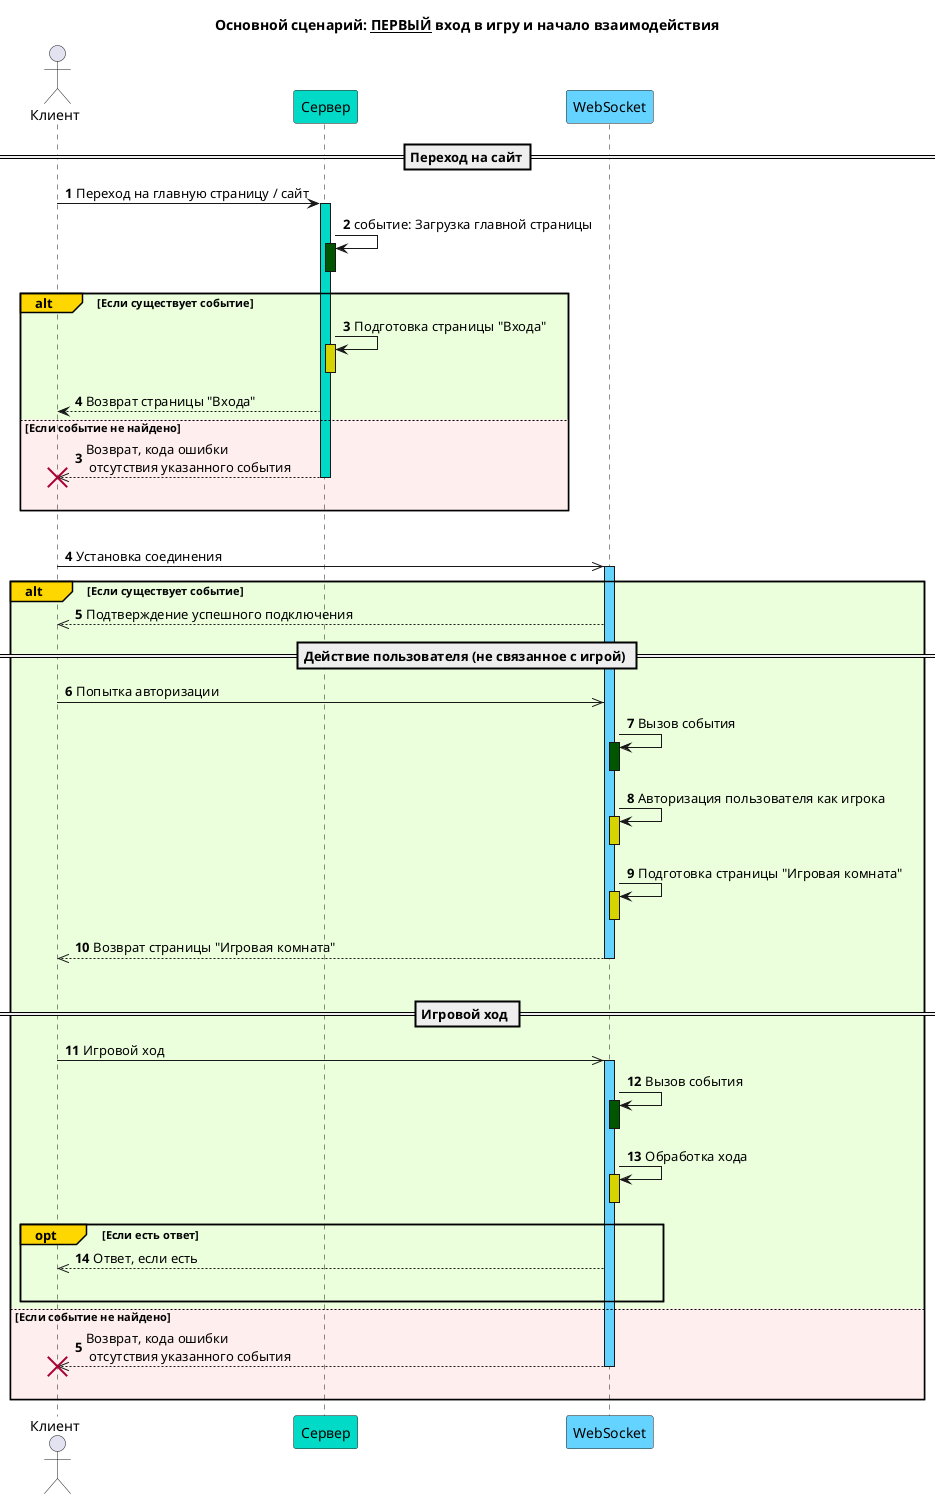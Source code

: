 @startuml sequenceDiagramsGeneral1
title Основной сценарий: __ПЕРВЫЙ__ вход в игру и начало взаимодействия

actor Клиент as client
participant Сервер as server #00dac7
participant WebSocket #65d3ff

autonumber
==Переход на сайт==
client -> server ++ #00dac7 : Переход на главную страницу / сайт
server -> server ++-- #005500 : событие: Загрузка главной страницы
alt#Gold #ebffdd Если существует событие
    server -> server ++-- #d6d300 : Подготовка страницы "Входа"
    server --> client : Возврат страницы "Входа"
else #ffeeee Если событие не найдено
    autonumber 3
    server -->> client !! : Возврат, кода ошибки\n отсутствия указанного события
    deactivate server
    |||
end

|||
client ->> WebSocket ++ #65d3ff : Установка соединения
alt#Gold #ebffdd Если существует событие
    WebSocket -->> client : Подтверждение успешного подключения

    == Действие пользователя (не связанное с игрой) ==
    client ->> WebSocket : Попытка авторизации
    WebSocket -> WebSocket ++-- #005500 : Вызов события
    WebSocket -> WebSocket ++-- #d6d300 : Авторизация пользователя как игрока
    WebSocket -> WebSocket ++-- #d6d300 : Подготовка страницы "Игровая комната"
    WebSocket -->> client -- : Возврат страницы "Игровая комната"
    |||
    == Игровой ход ==
    client ->> WebSocket ++ #65d3ff : Игровой ход
    WebSocket -> WebSocket ++-- #005500 : Вызов события
    WebSocket -> WebSocket ++-- #d6d300 : Обработка хода

    opt#Gold Если есть ответ
        WebSocket -->> client : Ответ, если есть
        |||
    end
else #ffeeee Если событие не найдено
    autonumber 5
    WebSocket -->> client !! : Возврат, кода ошибки\n отсутствия указанного события
    deactivate WebSocket
    |||
end
@enduml